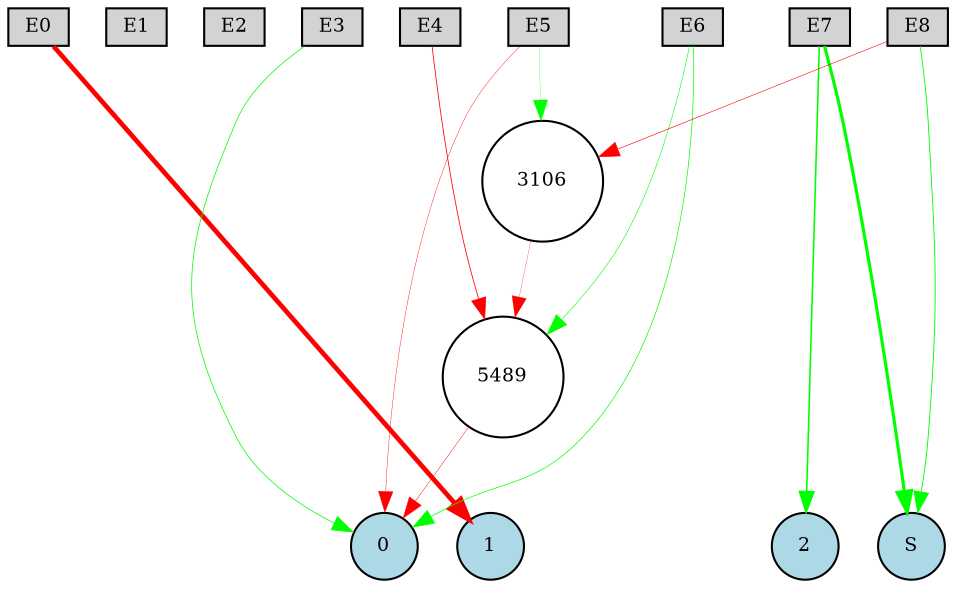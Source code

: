 digraph {
	node [fontsize=9 height=0.2 shape=circle width=0.2]
	subgraph inputs {
		node [shape=box style=filled]
		rank=source
		E0 [fillcolor=lightgray]
		E1 [fillcolor=lightgray]
		E0 -> E1 [style=invis]
		E2 [fillcolor=lightgray]
		E1 -> E2 [style=invis]
		E3 [fillcolor=lightgray]
		E2 -> E3 [style=invis]
		E4 [fillcolor=lightgray]
		E3 -> E4 [style=invis]
		E5 [fillcolor=lightgray]
		E4 -> E5 [style=invis]
		E6 [fillcolor=lightgray]
		E5 -> E6 [style=invis]
		E7 [fillcolor=lightgray]
		E6 -> E7 [style=invis]
		E8 [fillcolor=lightgray]
		E7 -> E8 [style=invis]
	}
	subgraph outputs {
		node [style=filled]
		rank=sink
		0 [fillcolor=lightblue fontsize=9 height=0.2 shape=circle width=0.2]
		1 [fillcolor=lightblue fontsize=9 height=0.2 shape=circle width=0.2]
		0 -> 1 [style=invis]
		2 [fillcolor=lightblue fontsize=9 height=0.2 shape=circle width=0.2]
		1 -> 2 [style=invis]
		S [fillcolor=lightblue fontsize=9 height=0.2 shape=circle width=0.2]
		2 -> S [style=invis]
	}
	3106 [fillcolor=white style=filled]
	5489 [fillcolor=white style=filled]
	E0 -> 1 [color=red penwidth=2.2703192807046233 style=solid]
	E3 -> 0 [color=green penwidth=0.36016566473164346 style=solid]
	E7 -> 2 [color=green penwidth=0.748078277619887 style=solid]
	E7 -> S [color=green penwidth=1.5128345467067388 style=solid]
	E8 -> S [color=green penwidth=0.431328917589488 style=solid]
	E5 -> 0 [color=red penwidth=0.19184795094598536 style=solid]
	E5 -> 3106 [color=green penwidth=0.127461257713389 style=solid]
	E6 -> 0 [color=green penwidth=0.3382812259874969 style=solid]
	E8 -> 3106 [color=red penwidth=0.2759662182328454 style=solid]
	E6 -> 5489 [color=green penwidth=0.27410580634250337 style=solid]
	5489 -> 0 [color=red penwidth=0.21650303689296113 style=solid]
	3106 -> 5489 [color=red penwidth=0.12882634639483073 style=solid]
	E4 -> 5489 [color=red penwidth=0.38651089387346926 style=solid]
}
